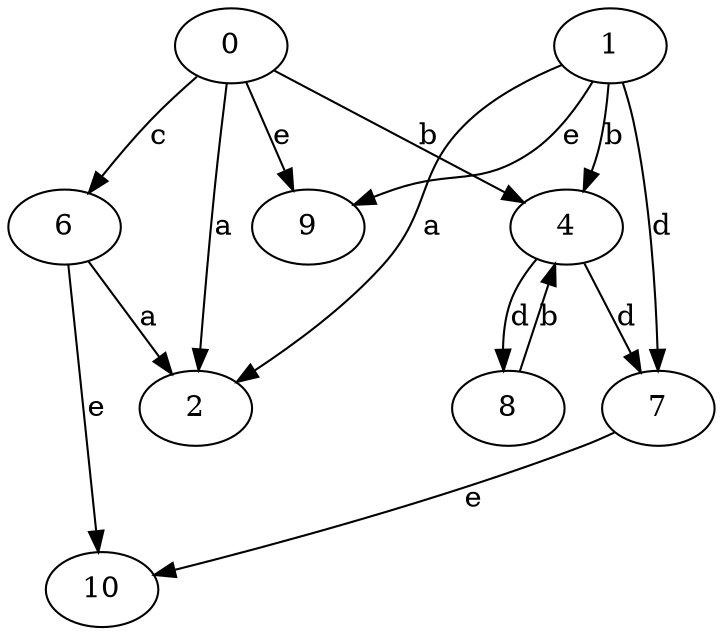 strict digraph  {
2;
0;
1;
4;
6;
7;
8;
9;
10;
0 -> 2  [label=a];
0 -> 4  [label=b];
0 -> 6  [label=c];
0 -> 9  [label=e];
1 -> 2  [label=a];
1 -> 4  [label=b];
1 -> 7  [label=d];
1 -> 9  [label=e];
4 -> 7  [label=d];
4 -> 8  [label=d];
6 -> 2  [label=a];
6 -> 10  [label=e];
7 -> 10  [label=e];
8 -> 4  [label=b];
}
